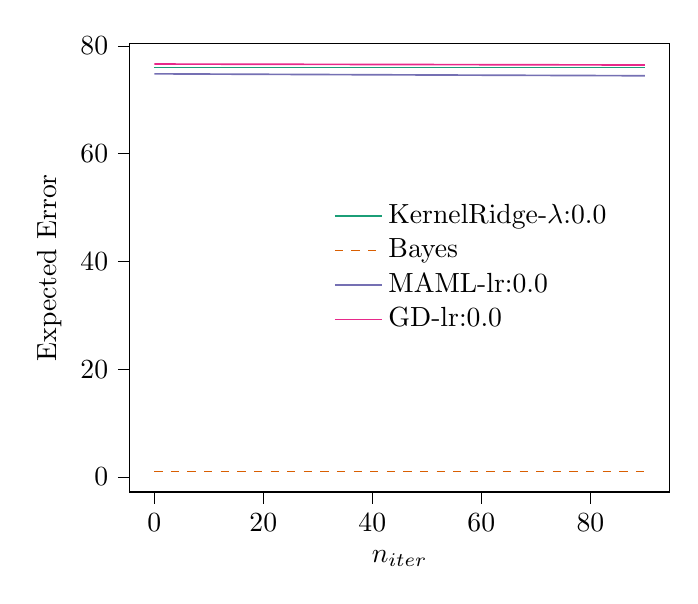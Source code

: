 % This file was created with tikzplotlib v0.10.1.
\begin{tikzpicture}

\definecolor{chocolate217952}{RGB}{217,95,2}
\definecolor{darkcyan27158119}{RGB}{27,158,119}
\definecolor{darkgray176}{RGB}{176,176,176}
\definecolor{deeppink23141138}{RGB}{231,41,138}
\definecolor{lightslategray117112179}{RGB}{117,112,179}

\begin{axis}[
legend cell align={left},
legend style={fill opacity=0.8, draw opacity=1, text opacity=1, at={(0.91,0.5)}, anchor=east, draw=none},
tick align=outside,
tick pos=left,
x grid style={darkgray176},
xlabel={\(\displaystyle n_{iter}\)},
xmin=-4.5, xmax=94.5,
xtick style={color=black},
y grid style={darkgray176},
ylabel={Expected Error},
ymin=-2.781, ymax=80.399,
ytick style={color=black}
]
\addplot [semithick, darkcyan27158119]
table {%
0 76.003
10 76.003
20 76.003
30 76.003
40 76.003
50 76.003
60 76.003
70 76.003
80 76.003
90 76.003
};
\addlegendentry{KernelRidge-$\lambda$:0.0}
\addplot [semithick, chocolate217952, dashed]
table {%
0 1.0
10 1.0
20 1.0
30 1.0
40 1.0
50 1.0
60 1.0
70 1.0
80 1.0
90 1.0
};
\addlegendentry{Bayes}
\addplot [semithick, lightslategray117112179]
table {%
0 74.8
10 74.756
20 74.713
30 74.671
40 74.63
50 74.591
60 74.553
70 74.516
80 74.48
90 74.445
};
\addlegendentry{MAML-lr:0.0}
\addplot [semithick, deeppink23141138]
table {%
0 76.618
10 76.598
20 76.578
30 76.559
40 76.539
50 76.52
60 76.5
70 76.48
80 76.459
90 76.437
};
\addlegendentry{GD-lr:0.0}
\end{axis}

\end{tikzpicture}
